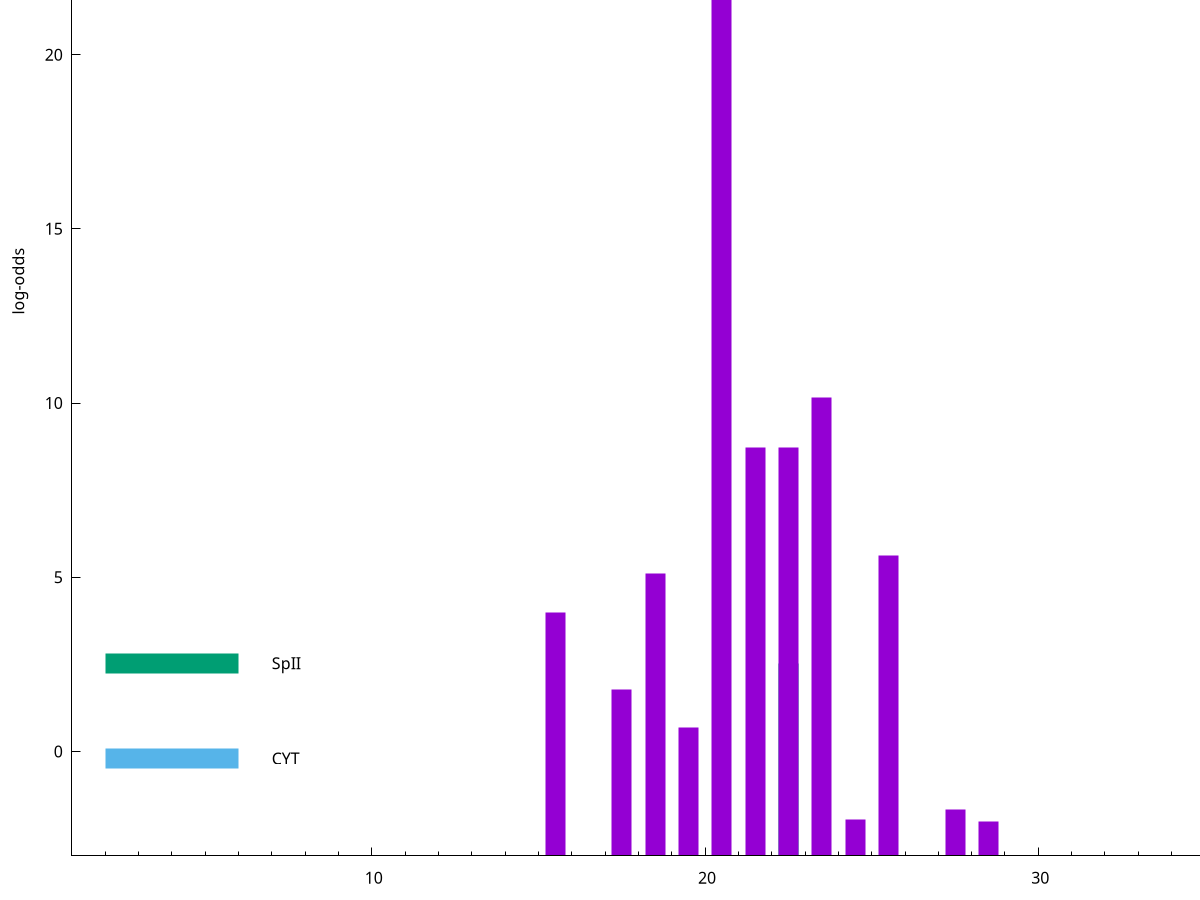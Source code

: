set title "LipoP predictions for SRR3987126.gff"
set size 2., 1.4
set xrange [1:70] 
set mxtics 10
set yrange [-3:30]
set y2range [0:33]
set ylabel "log-odds"
set term postscript eps color solid "Helvetica" 30
set output "SRR3987126.gff37.eps"
set arrow from 2,25.5516 to 6,25.5516 nohead lt 1 lw 20
set label "SpI" at 7,25.5516
set arrow from 2,2.52922 to 6,2.52922 nohead lt 2 lw 20
set label "SpII" at 7,2.52922
set arrow from 2,-0.200913 to 6,-0.200913 nohead lt 3 lw 20
set label "CYT" at 7,-0.200913
set arrow from 2,25.5516 to 6,25.5516 nohead lt 1 lw 20
set label "SpI" at 7,25.5516
# NOTE: The scores below are the log-odds scores with the threshold
# NOTE: subtracted (a hack to make gnuplot make the histogram all
# NOTE: look nice).
plot "-" axes x1y2 title "" with impulses lt 2 lw 20, "-" axes x1y2 title "" with impulses lt 1 lw 20
22.500000 5.529220
e
20.500000 28.551500
23.500000 13.154900
22.500000 11.735840
21.500000 11.720040
25.500000 8.629680
18.500000 8.113670
15.500000 6.973120
17.500000 4.763390
19.500000 3.681512
27.500000 1.346700
24.500000 1.057190
28.500000 0.998630
e
exit
